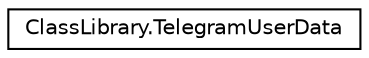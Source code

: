 digraph "Graphical Class Hierarchy"
{
 // INTERACTIVE_SVG=YES
 // LATEX_PDF_SIZE
  edge [fontname="Helvetica",fontsize="10",labelfontname="Helvetica",labelfontsize="10"];
  node [fontname="Helvetica",fontsize="10",shape=record];
  rankdir="LR";
  Node0 [label="ClassLibrary.TelegramUserData",height=0.2,width=0.4,color="black", fillcolor="white", style="filled",URL="$classClassLibrary_1_1TelegramUserData.html",tooltip="Esta clase auxiliar es utlizada para almacenar y manejar informacion corresondiente a las acciones de..."];
}
